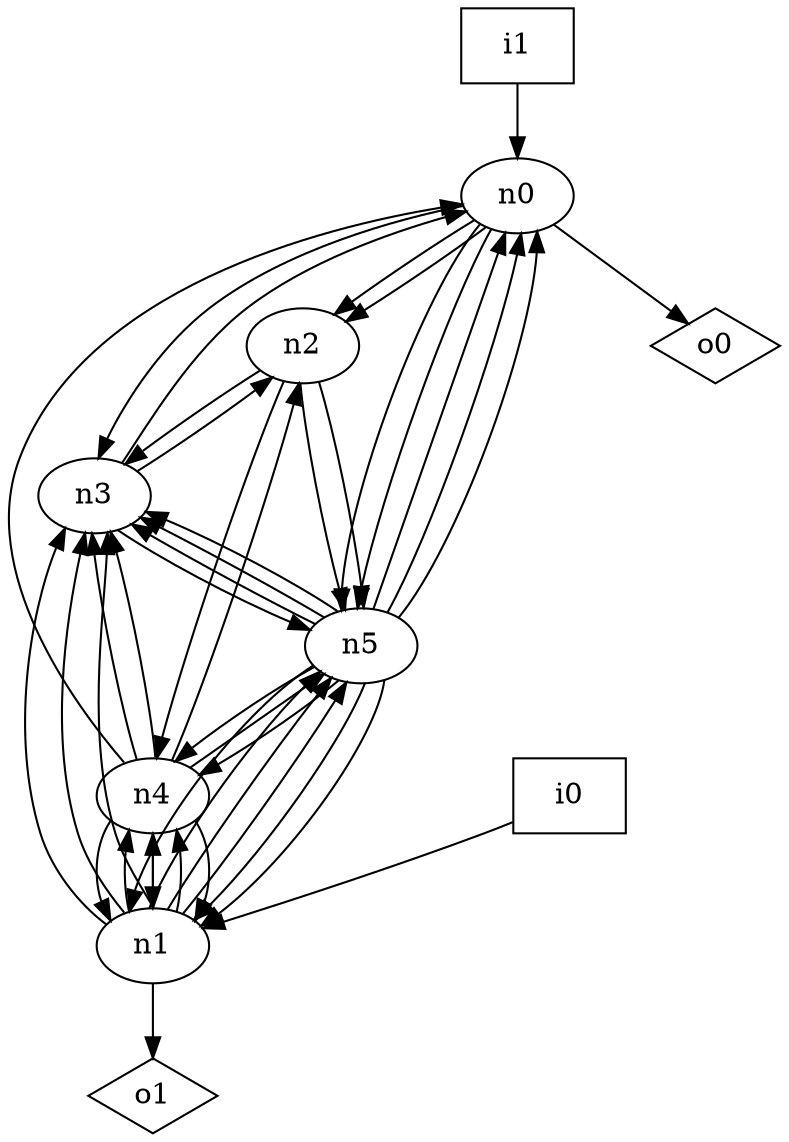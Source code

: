 digraph G {
n0 [label="n0"];
n1 [label="n1"];
n2 [label="n2"];
n3 [label="n3"];
n4 [label="n4"];
n5 [label="n5"];
n6 [label="i0",shape="box"];
n7 [label="i1",shape="box"];
n8 [label="o0",shape="diamond"];
n9 [label="o1",shape="diamond"];
n0 -> n2
n0 -> n2
n0 -> n3
n0 -> n5
n0 -> n5
n0 -> n8
n1 -> n3
n1 -> n3
n1 -> n3
n1 -> n4
n1 -> n4
n1 -> n4
n1 -> n5
n1 -> n5
n1 -> n5
n1 -> n9
n2 -> n3
n2 -> n4
n2 -> n5
n2 -> n5
n3 -> n0
n3 -> n2
n3 -> n5
n4 -> n0
n4 -> n1
n4 -> n1
n4 -> n1
n4 -> n2
n4 -> n3
n4 -> n3
n4 -> n5
n5 -> n0
n5 -> n0
n5 -> n0
n5 -> n1
n5 -> n1
n5 -> n1
n5 -> n3
n5 -> n3
n5 -> n3
n5 -> n4
n5 -> n4
n6 -> n1
n7 -> n0
}